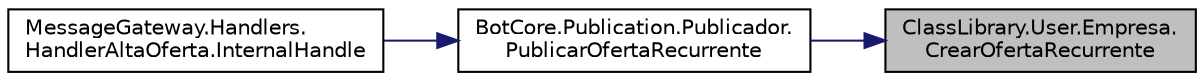 digraph "ClassLibrary.User.Empresa.CrearOfertaRecurrente"
{
 // INTERACTIVE_SVG=YES
 // LATEX_PDF_SIZE
  edge [fontname="Helvetica",fontsize="10",labelfontname="Helvetica",labelfontsize="10"];
  node [fontname="Helvetica",fontsize="10",shape=record];
  rankdir="RL";
  Node1 [label="ClassLibrary.User.Empresa.\lCrearOfertaRecurrente",height=0.2,width=0.4,color="black", fillcolor="grey75", style="filled", fontcolor="black",tooltip="Método creador y publicador de una publicación recurrente."];
  Node1 -> Node2 [dir="back",color="midnightblue",fontsize="10",style="solid",fontname="Helvetica"];
  Node2 [label="BotCore.Publication.Publicador.\lPublicarOfertaRecurrente",height=0.2,width=0.4,color="black", fillcolor="white", style="filled",URL="$classBotCore_1_1Publication_1_1Publicador.html#a9fa20f087837ed7d67011ef3dda2bec6",tooltip="Crea y persiste en memoria una nueva publicación recurrente."];
  Node2 -> Node3 [dir="back",color="midnightblue",fontsize="10",style="solid",fontname="Helvetica"];
  Node3 [label="MessageGateway.Handlers.\lHandlerAltaOferta.InternalHandle",height=0.2,width=0.4,color="black", fillcolor="white", style="filled",URL="$classMessageGateway_1_1Handlers_1_1HandlerAltaOferta.html#ad48024d7a2fcfbcf9bff000e77630e17",tooltip="Internal handle que presenta un menu para ir completando la creacion de oferta. Delega tareas de crea..."];
}
